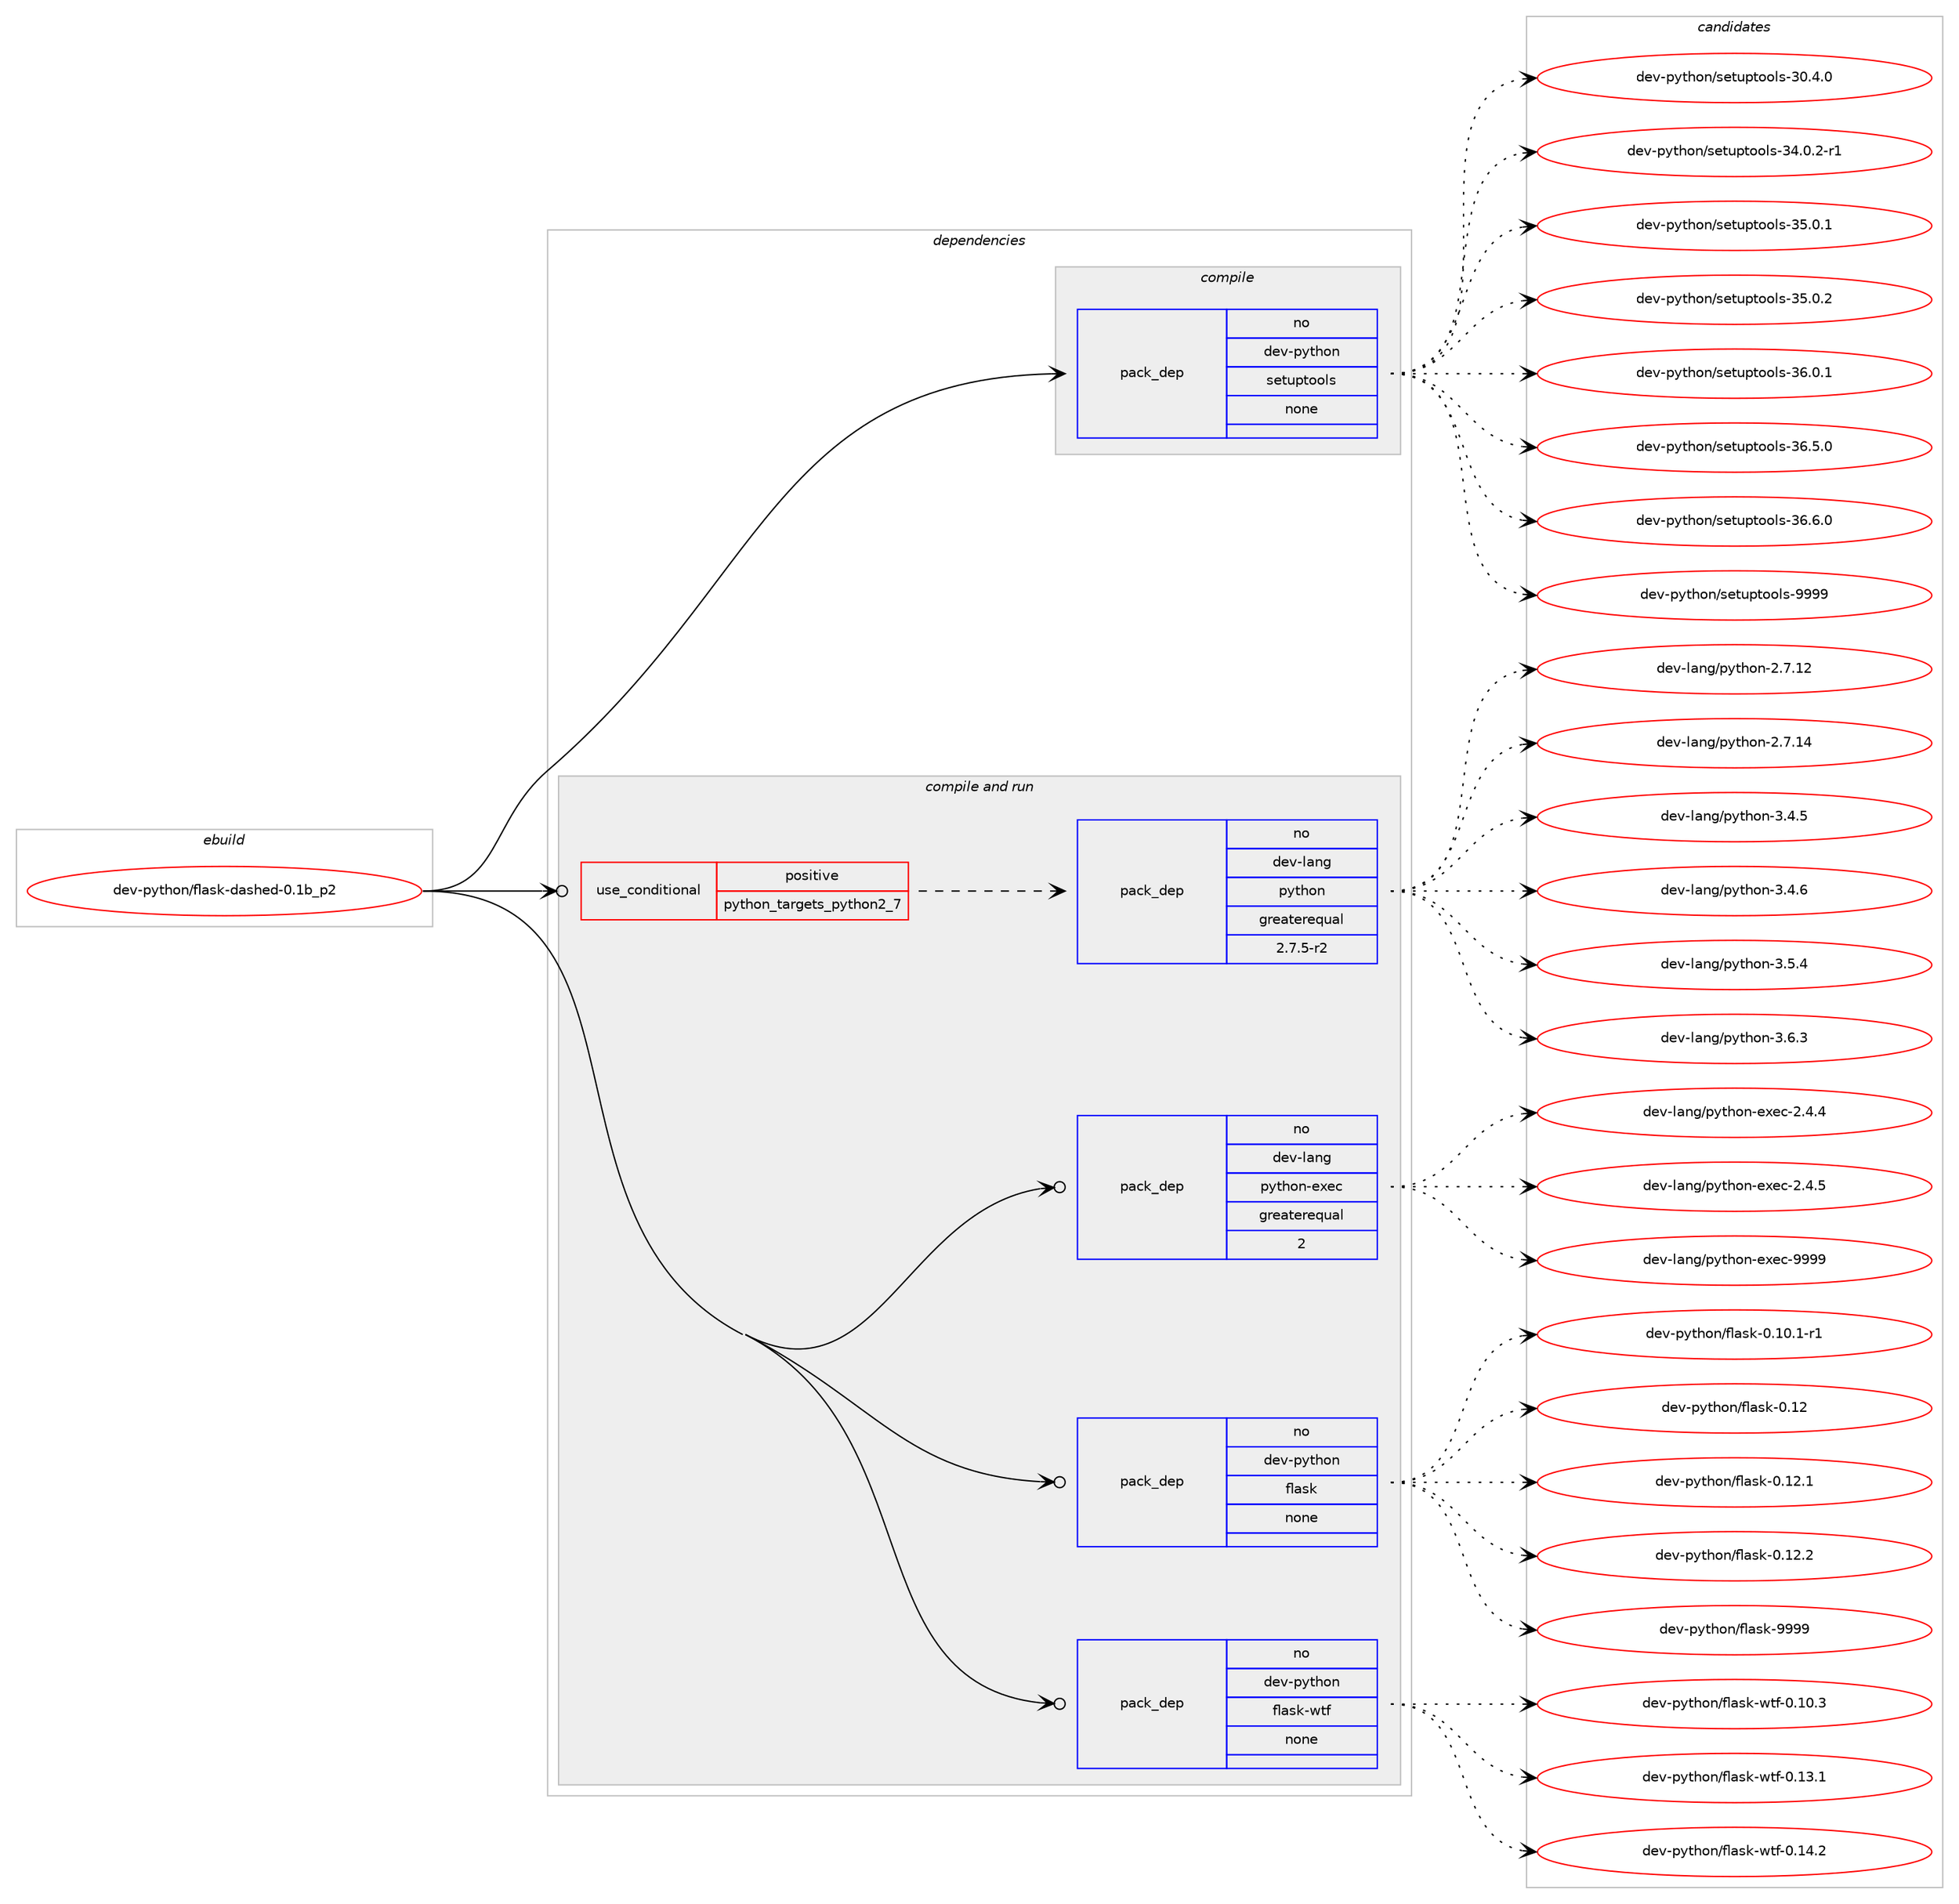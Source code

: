digraph prolog {

# *************
# Graph options
# *************

newrank=true;
concentrate=true;
compound=true;
graph [rankdir=LR,fontname=Helvetica,fontsize=10,ranksep=1.5];#, ranksep=2.5, nodesep=0.2];
edge  [arrowhead=vee];
node  [fontname=Helvetica,fontsize=10];

# **********
# The ebuild
# **********

subgraph cluster_leftcol {
color=gray;
rank=same;
label=<<i>ebuild</i>>;
id [label="dev-python/flask-dashed-0.1b_p2", color=red, width=4, href="../dev-python/flask-dashed-0.1b_p2.svg"];
}

# ****************
# The dependencies
# ****************

subgraph cluster_midcol {
color=gray;
label=<<i>dependencies</i>>;
subgraph cluster_compile {
fillcolor="#eeeeee";
style=filled;
label=<<i>compile</i>>;
subgraph pack120821 {
dependency157464 [label=<<TABLE BORDER="0" CELLBORDER="1" CELLSPACING="0" CELLPADDING="4" WIDTH="220"><TR><TD ROWSPAN="6" CELLPADDING="30">pack_dep</TD></TR><TR><TD WIDTH="110">no</TD></TR><TR><TD>dev-python</TD></TR><TR><TD>setuptools</TD></TR><TR><TD>none</TD></TR><TR><TD></TD></TR></TABLE>>, shape=none, color=blue];
}
id:e -> dependency157464:w [weight=20,style="solid",arrowhead="vee"];
}
subgraph cluster_compileandrun {
fillcolor="#eeeeee";
style=filled;
label=<<i>compile and run</i>>;
subgraph cond32805 {
dependency157465 [label=<<TABLE BORDER="0" CELLBORDER="1" CELLSPACING="0" CELLPADDING="4"><TR><TD ROWSPAN="3" CELLPADDING="10">use_conditional</TD></TR><TR><TD>positive</TD></TR><TR><TD>python_targets_python2_7</TD></TR></TABLE>>, shape=none, color=red];
subgraph pack120822 {
dependency157466 [label=<<TABLE BORDER="0" CELLBORDER="1" CELLSPACING="0" CELLPADDING="4" WIDTH="220"><TR><TD ROWSPAN="6" CELLPADDING="30">pack_dep</TD></TR><TR><TD WIDTH="110">no</TD></TR><TR><TD>dev-lang</TD></TR><TR><TD>python</TD></TR><TR><TD>greaterequal</TD></TR><TR><TD>2.7.5-r2</TD></TR></TABLE>>, shape=none, color=blue];
}
dependency157465:e -> dependency157466:w [weight=20,style="dashed",arrowhead="vee"];
}
id:e -> dependency157465:w [weight=20,style="solid",arrowhead="odotvee"];
subgraph pack120823 {
dependency157467 [label=<<TABLE BORDER="0" CELLBORDER="1" CELLSPACING="0" CELLPADDING="4" WIDTH="220"><TR><TD ROWSPAN="6" CELLPADDING="30">pack_dep</TD></TR><TR><TD WIDTH="110">no</TD></TR><TR><TD>dev-lang</TD></TR><TR><TD>python-exec</TD></TR><TR><TD>greaterequal</TD></TR><TR><TD>2</TD></TR></TABLE>>, shape=none, color=blue];
}
id:e -> dependency157467:w [weight=20,style="solid",arrowhead="odotvee"];
subgraph pack120824 {
dependency157468 [label=<<TABLE BORDER="0" CELLBORDER="1" CELLSPACING="0" CELLPADDING="4" WIDTH="220"><TR><TD ROWSPAN="6" CELLPADDING="30">pack_dep</TD></TR><TR><TD WIDTH="110">no</TD></TR><TR><TD>dev-python</TD></TR><TR><TD>flask</TD></TR><TR><TD>none</TD></TR><TR><TD></TD></TR></TABLE>>, shape=none, color=blue];
}
id:e -> dependency157468:w [weight=20,style="solid",arrowhead="odotvee"];
subgraph pack120825 {
dependency157469 [label=<<TABLE BORDER="0" CELLBORDER="1" CELLSPACING="0" CELLPADDING="4" WIDTH="220"><TR><TD ROWSPAN="6" CELLPADDING="30">pack_dep</TD></TR><TR><TD WIDTH="110">no</TD></TR><TR><TD>dev-python</TD></TR><TR><TD>flask-wtf</TD></TR><TR><TD>none</TD></TR><TR><TD></TD></TR></TABLE>>, shape=none, color=blue];
}
id:e -> dependency157469:w [weight=20,style="solid",arrowhead="odotvee"];
}
subgraph cluster_run {
fillcolor="#eeeeee";
style=filled;
label=<<i>run</i>>;
}
}

# **************
# The candidates
# **************

subgraph cluster_choices {
rank=same;
color=gray;
label=<<i>candidates</i>>;

subgraph choice120821 {
color=black;
nodesep=1;
choice100101118451121211161041111104711510111611711211611111110811545514846524648 [label="dev-python/setuptools-30.4.0", color=red, width=4,href="../dev-python/setuptools-30.4.0.svg"];
choice1001011184511212111610411111047115101116117112116111111108115455152464846504511449 [label="dev-python/setuptools-34.0.2-r1", color=red, width=4,href="../dev-python/setuptools-34.0.2-r1.svg"];
choice100101118451121211161041111104711510111611711211611111110811545515346484649 [label="dev-python/setuptools-35.0.1", color=red, width=4,href="../dev-python/setuptools-35.0.1.svg"];
choice100101118451121211161041111104711510111611711211611111110811545515346484650 [label="dev-python/setuptools-35.0.2", color=red, width=4,href="../dev-python/setuptools-35.0.2.svg"];
choice100101118451121211161041111104711510111611711211611111110811545515446484649 [label="dev-python/setuptools-36.0.1", color=red, width=4,href="../dev-python/setuptools-36.0.1.svg"];
choice100101118451121211161041111104711510111611711211611111110811545515446534648 [label="dev-python/setuptools-36.5.0", color=red, width=4,href="../dev-python/setuptools-36.5.0.svg"];
choice100101118451121211161041111104711510111611711211611111110811545515446544648 [label="dev-python/setuptools-36.6.0", color=red, width=4,href="../dev-python/setuptools-36.6.0.svg"];
choice10010111845112121116104111110471151011161171121161111111081154557575757 [label="dev-python/setuptools-9999", color=red, width=4,href="../dev-python/setuptools-9999.svg"];
dependency157464:e -> choice100101118451121211161041111104711510111611711211611111110811545514846524648:w [style=dotted,weight="100"];
dependency157464:e -> choice1001011184511212111610411111047115101116117112116111111108115455152464846504511449:w [style=dotted,weight="100"];
dependency157464:e -> choice100101118451121211161041111104711510111611711211611111110811545515346484649:w [style=dotted,weight="100"];
dependency157464:e -> choice100101118451121211161041111104711510111611711211611111110811545515346484650:w [style=dotted,weight="100"];
dependency157464:e -> choice100101118451121211161041111104711510111611711211611111110811545515446484649:w [style=dotted,weight="100"];
dependency157464:e -> choice100101118451121211161041111104711510111611711211611111110811545515446534648:w [style=dotted,weight="100"];
dependency157464:e -> choice100101118451121211161041111104711510111611711211611111110811545515446544648:w [style=dotted,weight="100"];
dependency157464:e -> choice10010111845112121116104111110471151011161171121161111111081154557575757:w [style=dotted,weight="100"];
}
subgraph choice120822 {
color=black;
nodesep=1;
choice10010111845108971101034711212111610411111045504655464950 [label="dev-lang/python-2.7.12", color=red, width=4,href="../dev-lang/python-2.7.12.svg"];
choice10010111845108971101034711212111610411111045504655464952 [label="dev-lang/python-2.7.14", color=red, width=4,href="../dev-lang/python-2.7.14.svg"];
choice100101118451089711010347112121116104111110455146524653 [label="dev-lang/python-3.4.5", color=red, width=4,href="../dev-lang/python-3.4.5.svg"];
choice100101118451089711010347112121116104111110455146524654 [label="dev-lang/python-3.4.6", color=red, width=4,href="../dev-lang/python-3.4.6.svg"];
choice100101118451089711010347112121116104111110455146534652 [label="dev-lang/python-3.5.4", color=red, width=4,href="../dev-lang/python-3.5.4.svg"];
choice100101118451089711010347112121116104111110455146544651 [label="dev-lang/python-3.6.3", color=red, width=4,href="../dev-lang/python-3.6.3.svg"];
dependency157466:e -> choice10010111845108971101034711212111610411111045504655464950:w [style=dotted,weight="100"];
dependency157466:e -> choice10010111845108971101034711212111610411111045504655464952:w [style=dotted,weight="100"];
dependency157466:e -> choice100101118451089711010347112121116104111110455146524653:w [style=dotted,weight="100"];
dependency157466:e -> choice100101118451089711010347112121116104111110455146524654:w [style=dotted,weight="100"];
dependency157466:e -> choice100101118451089711010347112121116104111110455146534652:w [style=dotted,weight="100"];
dependency157466:e -> choice100101118451089711010347112121116104111110455146544651:w [style=dotted,weight="100"];
}
subgraph choice120823 {
color=black;
nodesep=1;
choice1001011184510897110103471121211161041111104510112010199455046524652 [label="dev-lang/python-exec-2.4.4", color=red, width=4,href="../dev-lang/python-exec-2.4.4.svg"];
choice1001011184510897110103471121211161041111104510112010199455046524653 [label="dev-lang/python-exec-2.4.5", color=red, width=4,href="../dev-lang/python-exec-2.4.5.svg"];
choice10010111845108971101034711212111610411111045101120101994557575757 [label="dev-lang/python-exec-9999", color=red, width=4,href="../dev-lang/python-exec-9999.svg"];
dependency157467:e -> choice1001011184510897110103471121211161041111104510112010199455046524652:w [style=dotted,weight="100"];
dependency157467:e -> choice1001011184510897110103471121211161041111104510112010199455046524653:w [style=dotted,weight="100"];
dependency157467:e -> choice10010111845108971101034711212111610411111045101120101994557575757:w [style=dotted,weight="100"];
}
subgraph choice120824 {
color=black;
nodesep=1;
choice100101118451121211161041111104710210897115107454846494846494511449 [label="dev-python/flask-0.10.1-r1", color=red, width=4,href="../dev-python/flask-0.10.1-r1.svg"];
choice1001011184511212111610411111047102108971151074548464950 [label="dev-python/flask-0.12", color=red, width=4,href="../dev-python/flask-0.12.svg"];
choice10010111845112121116104111110471021089711510745484649504649 [label="dev-python/flask-0.12.1", color=red, width=4,href="../dev-python/flask-0.12.1.svg"];
choice10010111845112121116104111110471021089711510745484649504650 [label="dev-python/flask-0.12.2", color=red, width=4,href="../dev-python/flask-0.12.2.svg"];
choice1001011184511212111610411111047102108971151074557575757 [label="dev-python/flask-9999", color=red, width=4,href="../dev-python/flask-9999.svg"];
dependency157468:e -> choice100101118451121211161041111104710210897115107454846494846494511449:w [style=dotted,weight="100"];
dependency157468:e -> choice1001011184511212111610411111047102108971151074548464950:w [style=dotted,weight="100"];
dependency157468:e -> choice10010111845112121116104111110471021089711510745484649504649:w [style=dotted,weight="100"];
dependency157468:e -> choice10010111845112121116104111110471021089711510745484649504650:w [style=dotted,weight="100"];
dependency157468:e -> choice1001011184511212111610411111047102108971151074557575757:w [style=dotted,weight="100"];
}
subgraph choice120825 {
color=black;
nodesep=1;
choice1001011184511212111610411111047102108971151074511911610245484649484651 [label="dev-python/flask-wtf-0.10.3", color=red, width=4,href="../dev-python/flask-wtf-0.10.3.svg"];
choice1001011184511212111610411111047102108971151074511911610245484649514649 [label="dev-python/flask-wtf-0.13.1", color=red, width=4,href="../dev-python/flask-wtf-0.13.1.svg"];
choice1001011184511212111610411111047102108971151074511911610245484649524650 [label="dev-python/flask-wtf-0.14.2", color=red, width=4,href="../dev-python/flask-wtf-0.14.2.svg"];
dependency157469:e -> choice1001011184511212111610411111047102108971151074511911610245484649484651:w [style=dotted,weight="100"];
dependency157469:e -> choice1001011184511212111610411111047102108971151074511911610245484649514649:w [style=dotted,weight="100"];
dependency157469:e -> choice1001011184511212111610411111047102108971151074511911610245484649524650:w [style=dotted,weight="100"];
}
}

}
